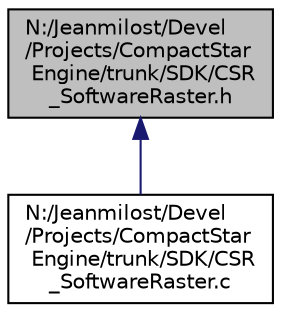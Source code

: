 digraph "N:/Jeanmilost/Devel/Projects/CompactStar Engine/trunk/SDK/CSR_SoftwareRaster.h"
{
 // LATEX_PDF_SIZE
  edge [fontname="Helvetica",fontsize="10",labelfontname="Helvetica",labelfontsize="10"];
  node [fontname="Helvetica",fontsize="10",shape=record];
  Node1 [label="N:/Jeanmilost/Devel\l/Projects/CompactStar\l Engine/trunk/SDK/CSR\l_SoftwareRaster.h",height=0.2,width=0.4,color="black", fillcolor="grey75", style="filled", fontcolor="black",tooltip=" "];
  Node1 -> Node2 [dir="back",color="midnightblue",fontsize="10",style="solid",fontname="Helvetica"];
  Node2 [label="N:/Jeanmilost/Devel\l/Projects/CompactStar\l Engine/trunk/SDK/CSR\l_SoftwareRaster.c",height=0.2,width=0.4,color="black", fillcolor="white", style="filled",URL="$_c_s_r___software_raster_8c.html",tooltip=" "];
}
